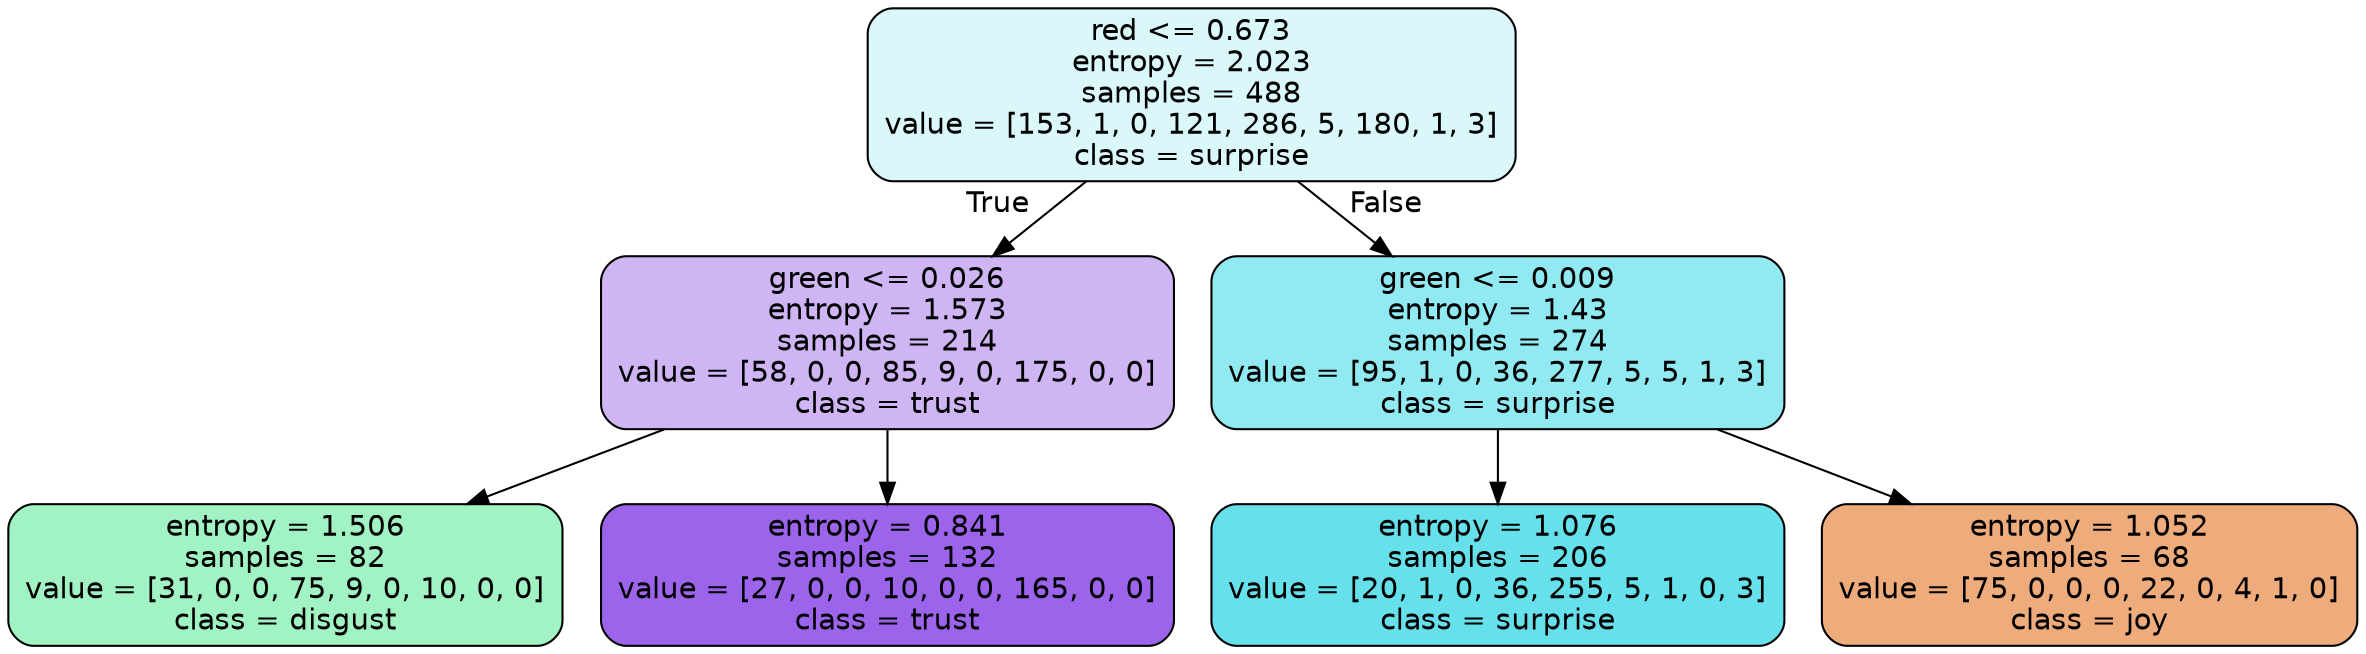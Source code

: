 digraph Tree {
node [shape=box, style="filled, rounded", color="black", fontname=helvetica] ;
edge [fontname=helvetica] ;
0 [label="red <= 0.673\nentropy = 2.023\nsamples = 488\nvalue = [153, 1, 0, 121, 286, 5, 180, 1, 3]\nclass = surprise", fillcolor="#39d7e52f"] ;
1 [label="green <= 0.026\nentropy = 1.573\nsamples = 214\nvalue = [58, 0, 0, 85, 9, 0, 175, 0, 0]\nclass = trust", fillcolor="#8139e55f"] ;
0 -> 1 [labeldistance=2.5, labelangle=45, headlabel="True"] ;
2 [label="entropy = 1.506\nsamples = 82\nvalue = [31, 0, 0, 75, 9, 0, 10, 0, 0]\nclass = disgust", fillcolor="#39e58177"] ;
1 -> 2 ;
3 [label="entropy = 0.841\nsamples = 132\nvalue = [27, 0, 0, 10, 0, 0, 165, 0, 0]\nclass = trust", fillcolor="#8139e5c9"] ;
1 -> 3 ;
4 [label="green <= 0.009\nentropy = 1.43\nsamples = 274\nvalue = [95, 1, 0, 36, 277, 5, 5, 1, 3]\nclass = surprise", fillcolor="#39d7e58d"] ;
0 -> 4 [labeldistance=2.5, labelangle=-45, headlabel="False"] ;
5 [label="entropy = 1.076\nsamples = 206\nvalue = [20, 1, 0, 36, 255, 5, 1, 0, 3]\nclass = surprise", fillcolor="#39d7e5c4"] ;
4 -> 5 ;
6 [label="entropy = 1.052\nsamples = 68\nvalue = [75, 0, 0, 0, 22, 0, 4, 1, 0]\nclass = joy", fillcolor="#e58139a9"] ;
4 -> 6 ;
}